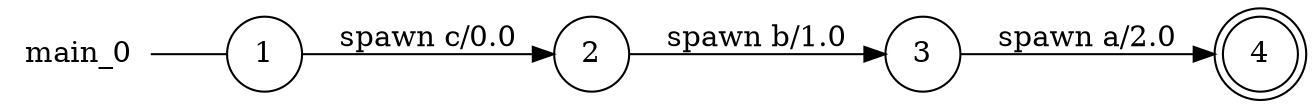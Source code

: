 digraph main_0 {
	rankdir="LR";
	n_0 [label="main_0", shape="plaintext"];
	n_1 [id="1", shape=circle, label="1"];
	n_0 -> n_1 [arrowhead=none];
	n_2 [id="2", shape=circle, label="2"];
	n_3 [id="4", shape=circle, label="3"];
	n_4 [id="3", shape=doublecircle, label="4"];

	n_1 -> n_2 [id="[$e|2]", label="spawn c/0.0"];
	n_2 -> n_3 [id="[$e|1]", label="spawn b/1.0"];
	n_3 -> n_4 [id="[$e|0]", label="spawn a/2.0"];
}
